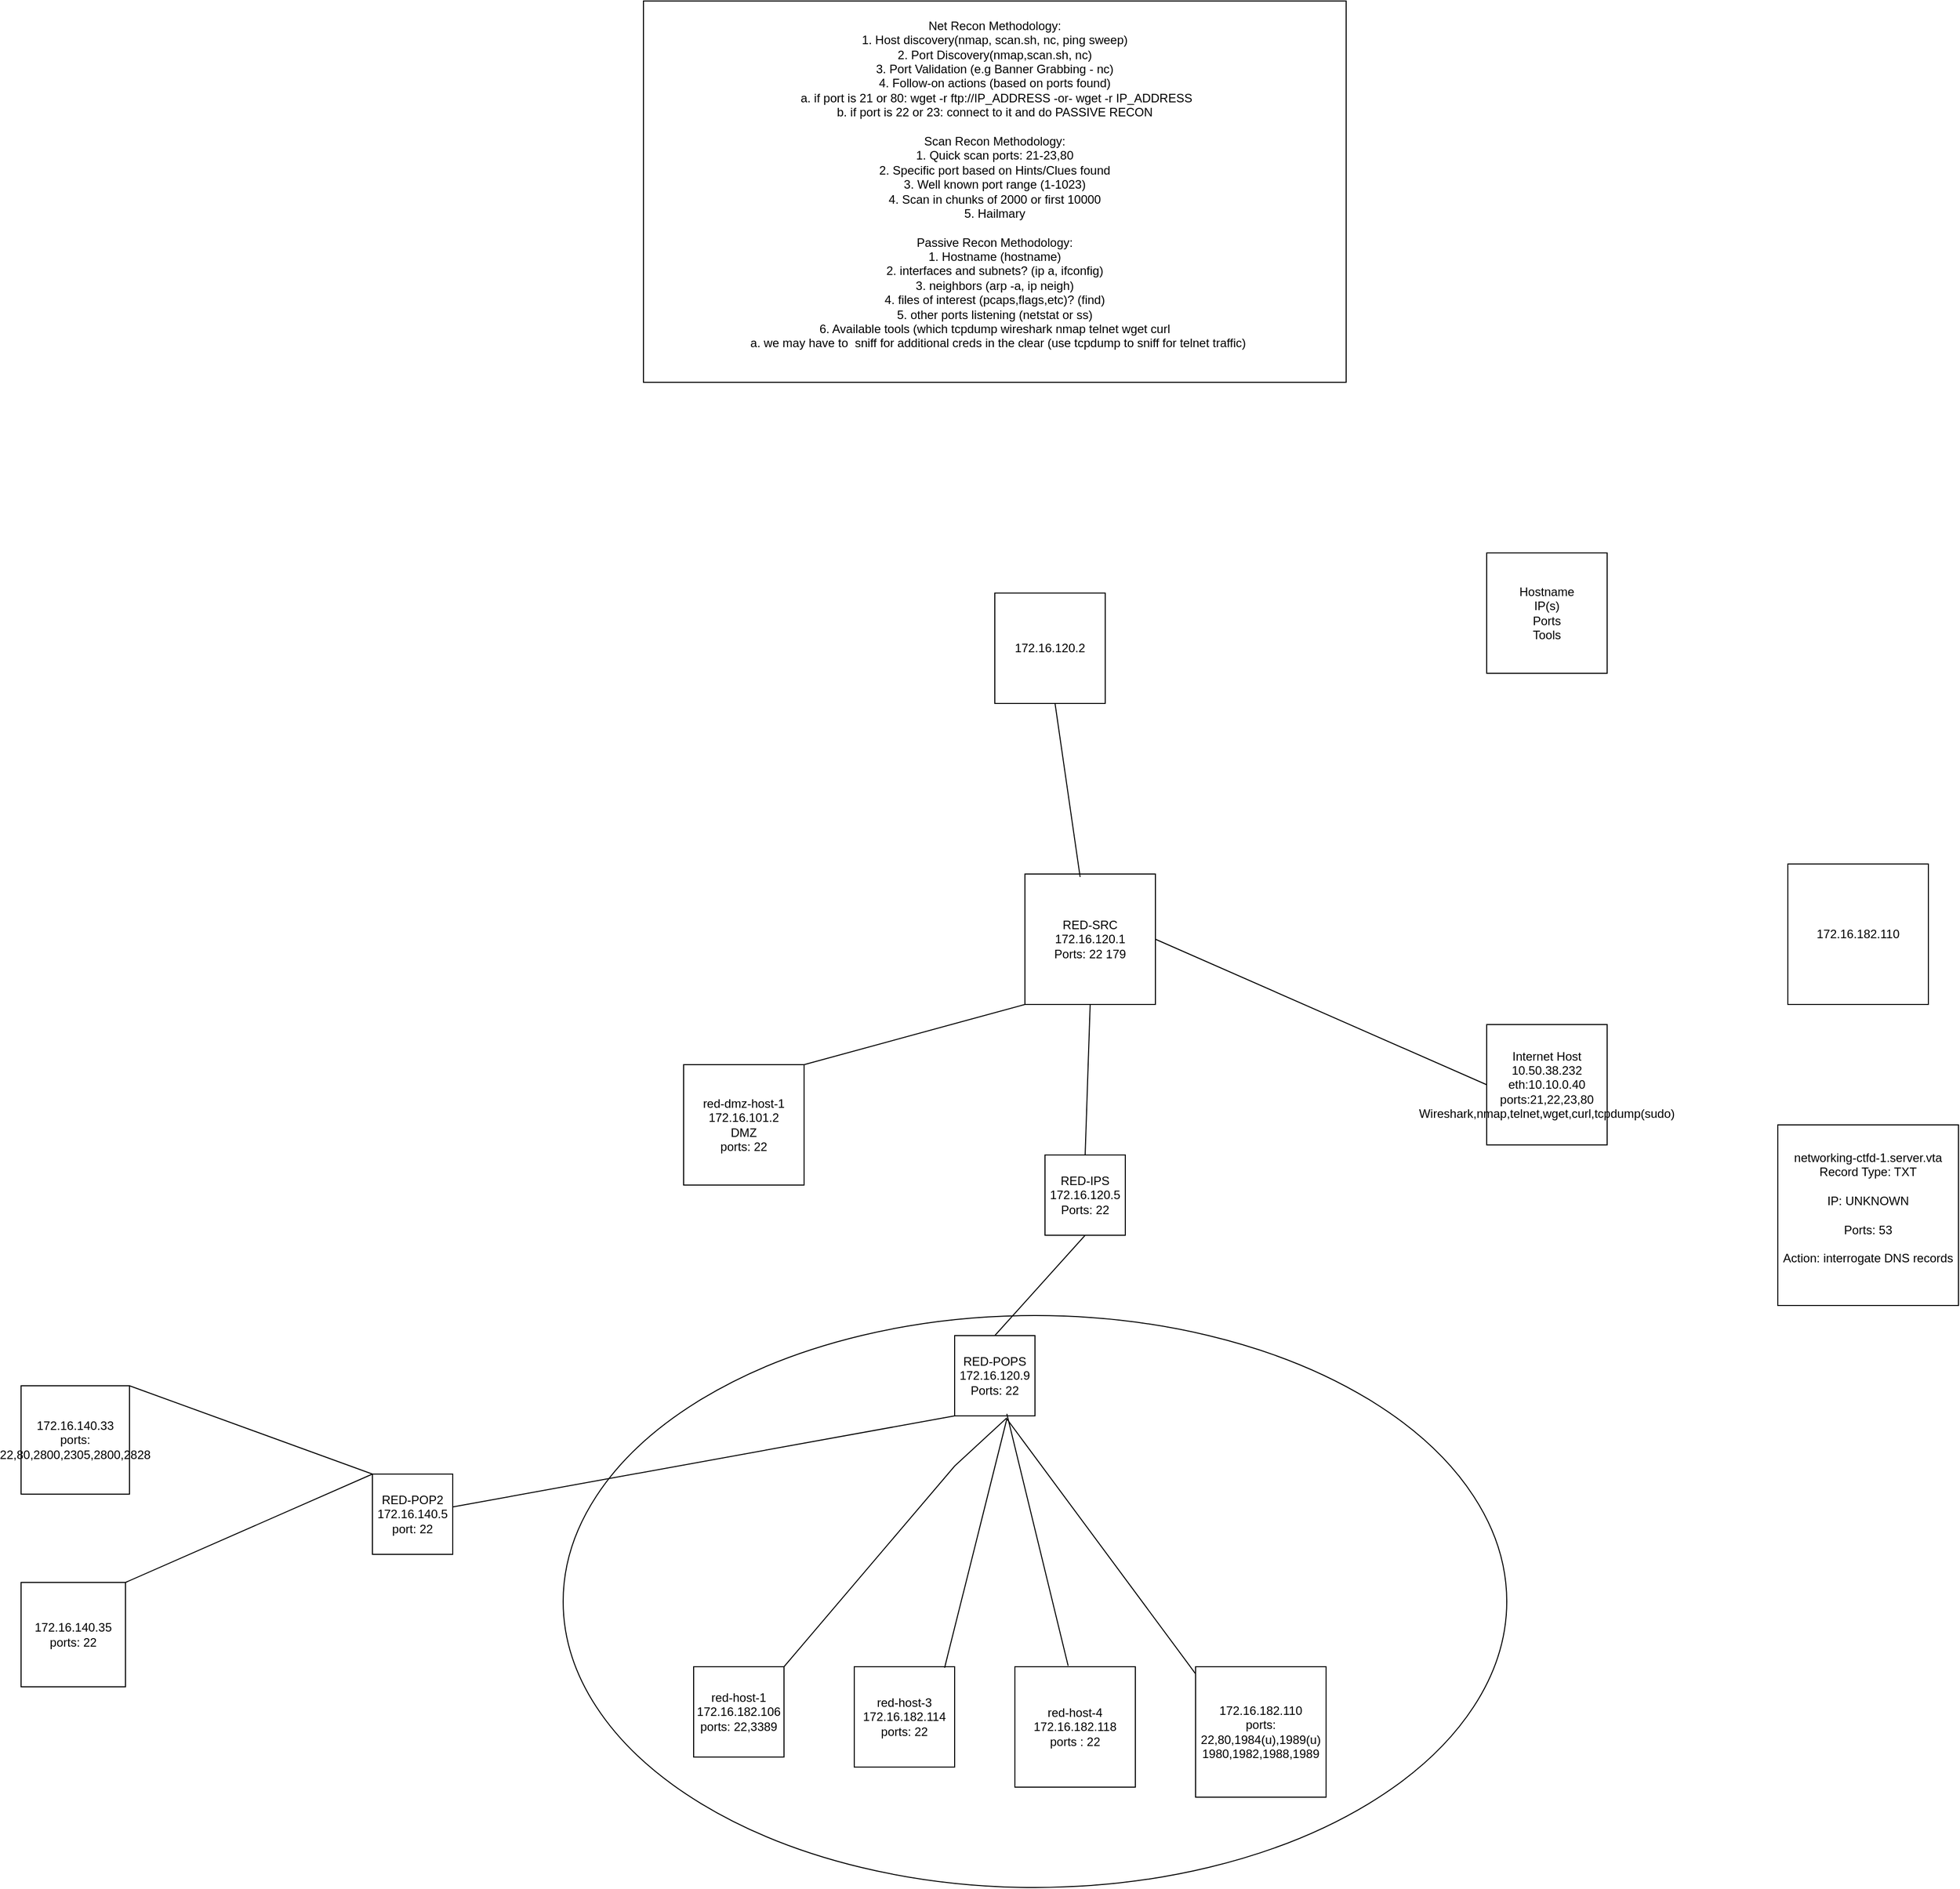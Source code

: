 <mxfile version="21.2.9" type="github">
  <diagram name="Page-1" id="R69GroRH6VKOCnM6CNp0">
    <mxGraphModel dx="3146" dy="1936" grid="1" gridSize="10" guides="1" tooltips="1" connect="1" arrows="1" fold="1" page="0" pageScale="1" pageWidth="850" pageHeight="1100" math="0" shadow="0">
      <root>
        <mxCell id="0" />
        <mxCell id="1" parent="0" />
        <mxCell id="g0fYzS8W87BL0liGn94h-29" value="" style="ellipse;whiteSpace=wrap;html=1;fillColor=none;" vertex="1" parent="1">
          <mxGeometry x="-570" y="630" width="940" height="570" as="geometry" />
        </mxCell>
        <mxCell id="UiJhHHOjoIFwlzoQyJ_L-1" value="&lt;div&gt;Internet Host&lt;/div&gt;&lt;div&gt;10.50.38.232&lt;br&gt;&lt;/div&gt;&lt;div&gt;eth:10.10.0.40&lt;/div&gt;&lt;div&gt;ports:21,22,23,80&lt;/div&gt;&lt;div&gt;Wireshark,nmap,telnet,wget,curl,tcpdump(sudo)&lt;br&gt;&lt;/div&gt;" style="whiteSpace=wrap;html=1;aspect=fixed;rotation=0;" parent="1" vertex="1">
          <mxGeometry x="350" y="340" width="120" height="120" as="geometry" />
        </mxCell>
        <mxCell id="g0fYzS8W87BL0liGn94h-1" value="&lt;div&gt;Hostname&lt;/div&gt;&lt;div&gt;IP(s)&lt;/div&gt;&lt;div&gt;Ports&lt;/div&gt;&lt;div&gt;Tools&lt;br&gt;&lt;/div&gt;" style="whiteSpace=wrap;html=1;aspect=fixed;rotation=0;" vertex="1" parent="1">
          <mxGeometry x="350" y="-130" width="120" height="120" as="geometry" />
        </mxCell>
        <mxCell id="g0fYzS8W87BL0liGn94h-2" value="&lt;div&gt;Net Recon Methodology:&lt;/div&gt;&lt;div&gt;1. Host discovery(nmap, scan.sh, nc, ping sweep)&lt;/div&gt;&lt;div&gt;2. Port Discovery(nmap,scan.sh, nc)&lt;/div&gt;&lt;div&gt;3. Port Validation (e.g Banner Grabbing - nc)&lt;/div&gt;&lt;div&gt;4. Follow-on actions (based on ports found)&lt;/div&gt;&lt;div&gt;&lt;span style=&quot;white-space: pre;&quot;&gt;	&lt;/span&gt;a. if port is 21 or 80: wget -r ftp://IP_ADDRESS -or- wget -r IP_ADDRESS&lt;/div&gt;&lt;div&gt;b. if port is 22 or 23: connect to it and do PASSIVE RECON&lt;/div&gt;&lt;div&gt;&lt;br&gt;&lt;/div&gt;&lt;div&gt;Scan Recon Methodology:&lt;/div&gt;&lt;div&gt;1. Quick scan ports: 21-23,80&lt;/div&gt;&lt;div&gt;2. Specific port based on Hints/Clues found&lt;/div&gt;&lt;div&gt;3. Well known port range (1-1023)&lt;/div&gt;&lt;div&gt;4. Scan in chunks of 2000 or first 10000&lt;/div&gt;&lt;div&gt;5. Hailmary&lt;br&gt;&lt;/div&gt;&lt;div&gt;&lt;br&gt;&lt;/div&gt;&lt;div&gt;Passive Recon Methodology:&lt;/div&gt;&lt;div&gt;1. Hostname (hostname)&lt;/div&gt;&lt;div&gt;2. interfaces and subnets? (ip a, ifconfig)&lt;/div&gt;&lt;div&gt;3. neighbors (arp -a, ip neigh)&lt;br&gt;&lt;/div&gt;&lt;div&gt;4. files of interest (pcaps,flags,etc)? (find)&lt;/div&gt;&lt;div&gt;5. other ports listening (netstat or ss)&lt;/div&gt;&lt;div&gt;6. Available tools (which tcpdump wireshark nmap telnet wget curl&lt;/div&gt;&lt;div&gt;&amp;nbsp; a. we may have to&amp;nbsp; sniff for additional creds in the clear (use tcpdump to sniff for telnet traffic)&lt;/div&gt;&lt;div&gt;&lt;br&gt;&lt;/div&gt;" style="rounded=0;whiteSpace=wrap;html=1;" vertex="1" parent="1">
          <mxGeometry x="-490" y="-680" width="700" height="380" as="geometry" />
        </mxCell>
        <mxCell id="g0fYzS8W87BL0liGn94h-3" value="172.16.182.110" style="whiteSpace=wrap;html=1;aspect=fixed;" vertex="1" parent="1">
          <mxGeometry x="650" y="180" width="140" height="140" as="geometry" />
        </mxCell>
        <mxCell id="g0fYzS8W87BL0liGn94h-4" value="&lt;div&gt;networking-ctfd-1.server.vta&lt;/div&gt;&lt;div&gt;Record Type: TXT&lt;br&gt;&lt;br/&gt;IP: UNKNOWN&lt;br&gt;&lt;br/&gt;Ports: 53&lt;br&gt;&lt;br/&gt;Action: interrogate DNS records&lt;/div&gt;&lt;div&gt;&lt;br&gt;&lt;/div&gt;" style="whiteSpace=wrap;html=1;aspect=fixed;" vertex="1" parent="1">
          <mxGeometry x="640" y="440" width="180" height="180" as="geometry" />
        </mxCell>
        <mxCell id="g0fYzS8W87BL0liGn94h-5" value="&lt;div&gt;red-dmz-host-1&lt;/div&gt;&lt;div&gt;172.16.101.2&lt;/div&gt;&lt;div&gt;DMZ&lt;/div&gt;&lt;div&gt;ports: 22&lt;br&gt;&lt;/div&gt;" style="whiteSpace=wrap;html=1;aspect=fixed;" vertex="1" parent="1">
          <mxGeometry x="-450" y="380" width="120" height="120" as="geometry" />
        </mxCell>
        <mxCell id="g0fYzS8W87BL0liGn94h-7" value="&lt;div&gt;RED-SRC&lt;/div&gt;&lt;div&gt;172.16.120.1&lt;/div&gt;Ports: 22 179" style="whiteSpace=wrap;html=1;aspect=fixed;" vertex="1" parent="1">
          <mxGeometry x="-110" y="190" width="130" height="130" as="geometry" />
        </mxCell>
        <mxCell id="g0fYzS8W87BL0liGn94h-8" value="" style="endArrow=none;html=1;rounded=0;exitX=1;exitY=0.5;exitDx=0;exitDy=0;entryX=0;entryY=0.5;entryDx=0;entryDy=0;" edge="1" parent="1" source="g0fYzS8W87BL0liGn94h-7" target="UiJhHHOjoIFwlzoQyJ_L-1">
          <mxGeometry width="50" height="50" relative="1" as="geometry">
            <mxPoint x="280" y="450" as="sourcePoint" />
            <mxPoint x="330" y="400" as="targetPoint" />
          </mxGeometry>
        </mxCell>
        <mxCell id="g0fYzS8W87BL0liGn94h-10" value="172.16.120.2" style="whiteSpace=wrap;html=1;aspect=fixed;" vertex="1" parent="1">
          <mxGeometry x="-140" y="-90" width="110" height="110" as="geometry" />
        </mxCell>
        <mxCell id="g0fYzS8W87BL0liGn94h-11" value="&lt;div&gt;172.16.182.110&lt;/div&gt;&lt;div&gt;ports: 22,80,1984(u),1989(u)&lt;/div&gt;&lt;div&gt;1980,1982,1988,1989&lt;br&gt;&lt;/div&gt;" style="whiteSpace=wrap;html=1;aspect=fixed;" vertex="1" parent="1">
          <mxGeometry x="60" y="980" width="130" height="130" as="geometry" />
        </mxCell>
        <mxCell id="g0fYzS8W87BL0liGn94h-12" value="&lt;div&gt;RED-IPS&lt;/div&gt;&lt;div&gt;172.16.120.5&lt;/div&gt;&lt;div&gt;Ports: 22&lt;br&gt;&lt;/div&gt;" style="whiteSpace=wrap;html=1;aspect=fixed;" vertex="1" parent="1">
          <mxGeometry x="-90" y="470" width="80" height="80" as="geometry" />
        </mxCell>
        <mxCell id="g0fYzS8W87BL0liGn94h-13" value="&lt;div&gt;RED-POPS&lt;br&gt;&lt;/div&gt;&lt;div&gt;172.16.120.9&lt;/div&gt;&lt;div&gt;Ports: 22&lt;br&gt;&lt;/div&gt;" style="whiteSpace=wrap;html=1;aspect=fixed;" vertex="1" parent="1">
          <mxGeometry x="-180" y="650" width="80" height="80" as="geometry" />
        </mxCell>
        <mxCell id="g0fYzS8W87BL0liGn94h-14" value="" style="endArrow=none;html=1;rounded=0;entryX=0.5;entryY=1;entryDx=0;entryDy=0;exitX=0.5;exitY=0;exitDx=0;exitDy=0;" edge="1" parent="1" source="g0fYzS8W87BL0liGn94h-12" target="g0fYzS8W87BL0liGn94h-7">
          <mxGeometry width="50" height="50" relative="1" as="geometry">
            <mxPoint x="-150" y="400" as="sourcePoint" />
            <mxPoint x="-100" y="350" as="targetPoint" />
          </mxGeometry>
        </mxCell>
        <mxCell id="g0fYzS8W87BL0liGn94h-15" value="" style="endArrow=none;html=1;rounded=0;entryX=0.5;entryY=1;entryDx=0;entryDy=0;exitX=0.5;exitY=0;exitDx=0;exitDy=0;" edge="1" parent="1" source="g0fYzS8W87BL0liGn94h-13" target="g0fYzS8W87BL0liGn94h-12">
          <mxGeometry width="50" height="50" relative="1" as="geometry">
            <mxPoint x="-160" y="610" as="sourcePoint" />
            <mxPoint x="-110" y="560" as="targetPoint" />
          </mxGeometry>
        </mxCell>
        <mxCell id="g0fYzS8W87BL0liGn94h-16" value="" style="endArrow=none;html=1;rounded=0;entryX=0;entryY=1;entryDx=0;entryDy=0;" edge="1" parent="1" target="g0fYzS8W87BL0liGn94h-7">
          <mxGeometry width="50" height="50" relative="1" as="geometry">
            <mxPoint x="-330" y="380" as="sourcePoint" />
            <mxPoint x="-280" y="330" as="targetPoint" />
          </mxGeometry>
        </mxCell>
        <mxCell id="g0fYzS8W87BL0liGn94h-17" value="" style="endArrow=none;html=1;rounded=0;exitX=0.423;exitY=0.023;exitDx=0;exitDy=0;exitPerimeter=0;" edge="1" parent="1" source="g0fYzS8W87BL0liGn94h-7">
          <mxGeometry width="50" height="50" relative="1" as="geometry">
            <mxPoint x="-190" y="190" as="sourcePoint" />
            <mxPoint x="-80" y="20" as="targetPoint" />
          </mxGeometry>
        </mxCell>
        <mxCell id="g0fYzS8W87BL0liGn94h-19" value="&lt;div&gt;red-host-1&lt;br&gt;&lt;/div&gt;&lt;div&gt;172.16.182.106&lt;/div&gt;&lt;div&gt;ports: 22,3389&lt;br&gt;&lt;/div&gt;" style="whiteSpace=wrap;html=1;aspect=fixed;" vertex="1" parent="1">
          <mxGeometry x="-440" y="980" width="90" height="90" as="geometry" />
        </mxCell>
        <mxCell id="g0fYzS8W87BL0liGn94h-20" value="&lt;div&gt;red-host-3&lt;br&gt;&lt;/div&gt;&lt;div&gt;172.16.182.114&lt;/div&gt;&lt;div&gt;ports: 22&lt;br&gt;&lt;/div&gt;" style="whiteSpace=wrap;html=1;aspect=fixed;" vertex="1" parent="1">
          <mxGeometry x="-280" y="980" width="100" height="100" as="geometry" />
        </mxCell>
        <mxCell id="g0fYzS8W87BL0liGn94h-21" value="&lt;div&gt;red-host-4&lt;br&gt;&lt;/div&gt;&lt;div&gt;172.16.182.118&lt;/div&gt;&lt;div&gt;ports : 22&lt;br&gt;&lt;/div&gt;" style="whiteSpace=wrap;html=1;aspect=fixed;" vertex="1" parent="1">
          <mxGeometry x="-120" y="980" width="120" height="120" as="geometry" />
        </mxCell>
        <mxCell id="g0fYzS8W87BL0liGn94h-24" value="" style="endArrow=none;html=1;rounded=0;entryX=0.65;entryY=1.025;entryDx=0;entryDy=0;entryPerimeter=0;exitX=1;exitY=0;exitDx=0;exitDy=0;" edge="1" parent="1" source="g0fYzS8W87BL0liGn94h-19" target="g0fYzS8W87BL0liGn94h-13">
          <mxGeometry width="50" height="50" relative="1" as="geometry">
            <mxPoint x="-350" y="750" as="sourcePoint" />
            <mxPoint x="-300" y="700" as="targetPoint" />
            <Array as="points">
              <mxPoint x="-180" y="780" />
            </Array>
          </mxGeometry>
        </mxCell>
        <mxCell id="g0fYzS8W87BL0liGn94h-25" value="" style="endArrow=none;html=1;rounded=0;exitX=0.9;exitY=0.01;exitDx=0;exitDy=0;exitPerimeter=0;entryX=0.65;entryY=1.038;entryDx=0;entryDy=0;entryPerimeter=0;" edge="1" parent="1" source="g0fYzS8W87BL0liGn94h-20" target="g0fYzS8W87BL0liGn94h-13">
          <mxGeometry width="50" height="50" relative="1" as="geometry">
            <mxPoint x="-310" y="870" as="sourcePoint" />
            <mxPoint x="-180" y="730" as="targetPoint" />
          </mxGeometry>
        </mxCell>
        <mxCell id="g0fYzS8W87BL0liGn94h-26" value="" style="endArrow=none;html=1;rounded=0;entryX=0.65;entryY=0.975;entryDx=0;entryDy=0;entryPerimeter=0;exitX=0.442;exitY=-0.008;exitDx=0;exitDy=0;exitPerimeter=0;" edge="1" parent="1" source="g0fYzS8W87BL0liGn94h-21" target="g0fYzS8W87BL0liGn94h-13">
          <mxGeometry width="50" height="50" relative="1" as="geometry">
            <mxPoint x="-90" y="870" as="sourcePoint" />
            <mxPoint x="-40" y="820" as="targetPoint" />
          </mxGeometry>
        </mxCell>
        <mxCell id="g0fYzS8W87BL0liGn94h-27" value="" style="endArrow=none;html=1;rounded=0;exitX=0.65;exitY=1.038;exitDx=0;exitDy=0;exitPerimeter=0;entryX=0;entryY=0.054;entryDx=0;entryDy=0;entryPerimeter=0;" edge="1" parent="1" source="g0fYzS8W87BL0liGn94h-13" target="g0fYzS8W87BL0liGn94h-11">
          <mxGeometry width="50" height="50" relative="1" as="geometry">
            <mxPoint x="-130" y="740" as="sourcePoint" />
            <mxPoint x="-50" y="660" as="targetPoint" />
          </mxGeometry>
        </mxCell>
        <mxCell id="g0fYzS8W87BL0liGn94h-31" value="&lt;div&gt;RED-POP2&lt;br&gt;&lt;/div&gt;&lt;div&gt;172.16.140.5&lt;/div&gt;&lt;div&gt;port: 22&lt;br&gt;&lt;/div&gt;" style="whiteSpace=wrap;html=1;aspect=fixed;" vertex="1" parent="1">
          <mxGeometry x="-760" y="788" width="80" height="80" as="geometry" />
        </mxCell>
        <mxCell id="g0fYzS8W87BL0liGn94h-32" value="" style="endArrow=none;html=1;rounded=0;entryX=0;entryY=1;entryDx=0;entryDy=0;" edge="1" parent="1" source="g0fYzS8W87BL0liGn94h-31" target="g0fYzS8W87BL0liGn94h-13">
          <mxGeometry width="50" height="50" relative="1" as="geometry">
            <mxPoint x="-680" y="790" as="sourcePoint" />
            <mxPoint x="-630" y="740" as="targetPoint" />
          </mxGeometry>
        </mxCell>
        <mxCell id="g0fYzS8W87BL0liGn94h-33" value="" style="endArrow=none;html=1;rounded=0;entryX=0;entryY=0;entryDx=0;entryDy=0;exitX=1;exitY=0;exitDx=0;exitDy=0;" edge="1" parent="1" source="g0fYzS8W87BL0liGn94h-34" target="g0fYzS8W87BL0liGn94h-31">
          <mxGeometry width="50" height="50" relative="1" as="geometry">
            <mxPoint x="-990" y="710" as="sourcePoint" />
            <mxPoint x="-1150" y="640" as="targetPoint" />
          </mxGeometry>
        </mxCell>
        <mxCell id="g0fYzS8W87BL0liGn94h-34" value="&lt;div&gt;172.16.140.33&lt;/div&gt;&lt;div&gt;ports: 22,80,2800,2305,2800,2828&lt;br&gt;&lt;/div&gt;" style="whiteSpace=wrap;html=1;aspect=fixed;" vertex="1" parent="1">
          <mxGeometry x="-1110" y="700" width="108" height="108" as="geometry" />
        </mxCell>
        <mxCell id="g0fYzS8W87BL0liGn94h-35" value="&lt;div&gt;172.16.140.35&lt;/div&gt;&lt;div&gt;ports: 22&lt;br&gt;&lt;/div&gt;" style="whiteSpace=wrap;html=1;aspect=fixed;" vertex="1" parent="1">
          <mxGeometry x="-1110" y="896" width="104" height="104" as="geometry" />
        </mxCell>
        <mxCell id="g0fYzS8W87BL0liGn94h-36" value="" style="endArrow=none;html=1;rounded=0;entryX=0;entryY=0;entryDx=0;entryDy=0;exitX=1;exitY=0;exitDx=0;exitDy=0;" edge="1" parent="1" source="g0fYzS8W87BL0liGn94h-35" target="g0fYzS8W87BL0liGn94h-31">
          <mxGeometry width="50" height="50" relative="1" as="geometry">
            <mxPoint x="-880" y="910" as="sourcePoint" />
            <mxPoint x="-830" y="860" as="targetPoint" />
          </mxGeometry>
        </mxCell>
      </root>
    </mxGraphModel>
  </diagram>
</mxfile>
